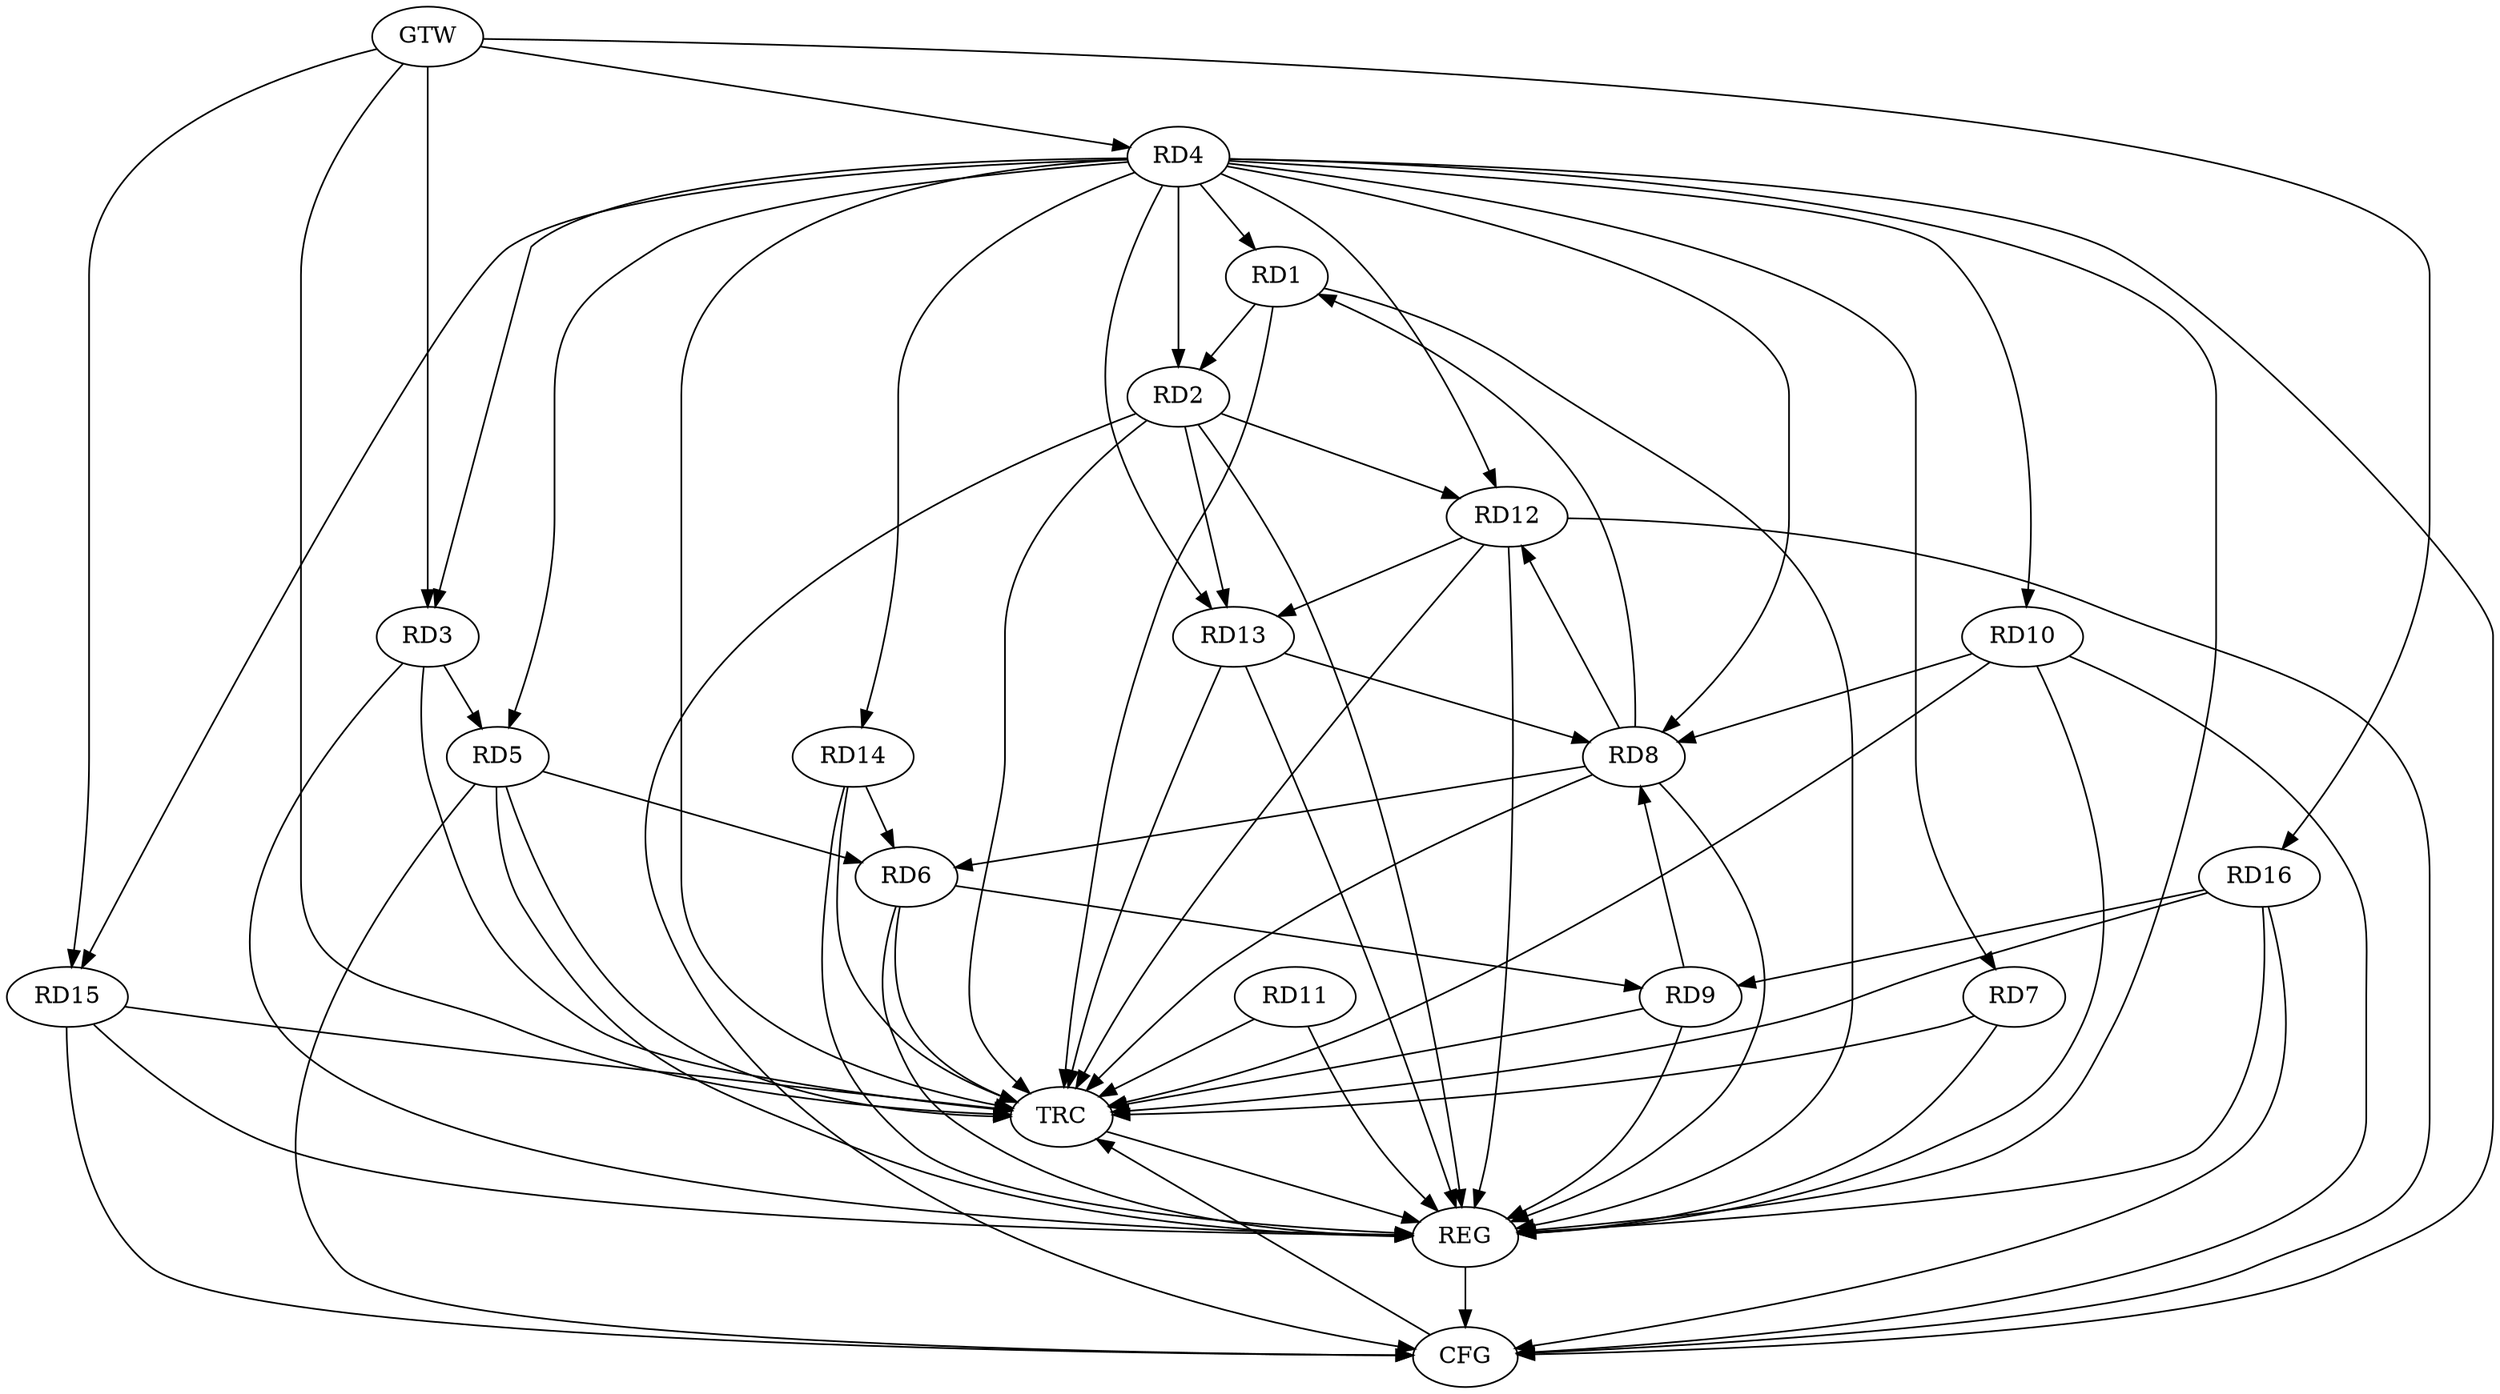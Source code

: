 strict digraph G {
  RD1 [ label="RD1" ];
  RD2 [ label="RD2" ];
  RD3 [ label="RD3" ];
  RD4 [ label="RD4" ];
  RD5 [ label="RD5" ];
  RD6 [ label="RD6" ];
  RD7 [ label="RD7" ];
  RD8 [ label="RD8" ];
  RD9 [ label="RD9" ];
  RD10 [ label="RD10" ];
  RD11 [ label="RD11" ];
  RD12 [ label="RD12" ];
  RD13 [ label="RD13" ];
  RD14 [ label="RD14" ];
  RD15 [ label="RD15" ];
  RD16 [ label="RD16" ];
  GTW [ label="GTW" ];
  REG [ label="REG" ];
  CFG [ label="CFG" ];
  TRC [ label="TRC" ];
  RD1 -> RD2;
  RD8 -> RD1;
  RD2 -> RD12;
  RD2 -> RD13;
  RD3 -> RD5;
  RD4 -> RD5;
  RD4 -> RD7;
  RD4 -> RD12;
  RD5 -> RD6;
  RD8 -> RD6;
  RD6 -> RD9;
  RD14 -> RD6;
  RD9 -> RD8;
  RD10 -> RD8;
  RD8 -> RD12;
  RD13 -> RD8;
  RD16 -> RD9;
  RD12 -> RD13;
  GTW -> RD3;
  GTW -> RD4;
  GTW -> RD15;
  GTW -> RD16;
  RD1 -> REG;
  RD2 -> REG;
  RD3 -> REG;
  RD4 -> REG;
  RD5 -> REG;
  RD6 -> REG;
  RD7 -> REG;
  RD8 -> REG;
  RD9 -> REG;
  RD10 -> REG;
  RD11 -> REG;
  RD12 -> REG;
  RD13 -> REG;
  RD14 -> REG;
  RD15 -> REG;
  RD16 -> REG;
  RD12 -> CFG;
  RD2 -> CFG;
  RD4 -> CFG;
  RD5 -> CFG;
  RD16 -> CFG;
  RD15 -> CFG;
  RD10 -> CFG;
  REG -> CFG;
  RD1 -> TRC;
  RD2 -> TRC;
  RD3 -> TRC;
  RD4 -> TRC;
  RD5 -> TRC;
  RD6 -> TRC;
  RD7 -> TRC;
  RD8 -> TRC;
  RD9 -> TRC;
  RD10 -> TRC;
  RD11 -> TRC;
  RD12 -> TRC;
  RD13 -> TRC;
  RD14 -> TRC;
  RD15 -> TRC;
  RD16 -> TRC;
  GTW -> TRC;
  CFG -> TRC;
  TRC -> REG;
  RD4 -> RD13;
  RD4 -> RD1;
  RD4 -> RD10;
  RD4 -> RD14;
  RD4 -> RD15;
  RD4 -> RD2;
  RD4 -> RD3;
  RD4 -> RD8;
}

